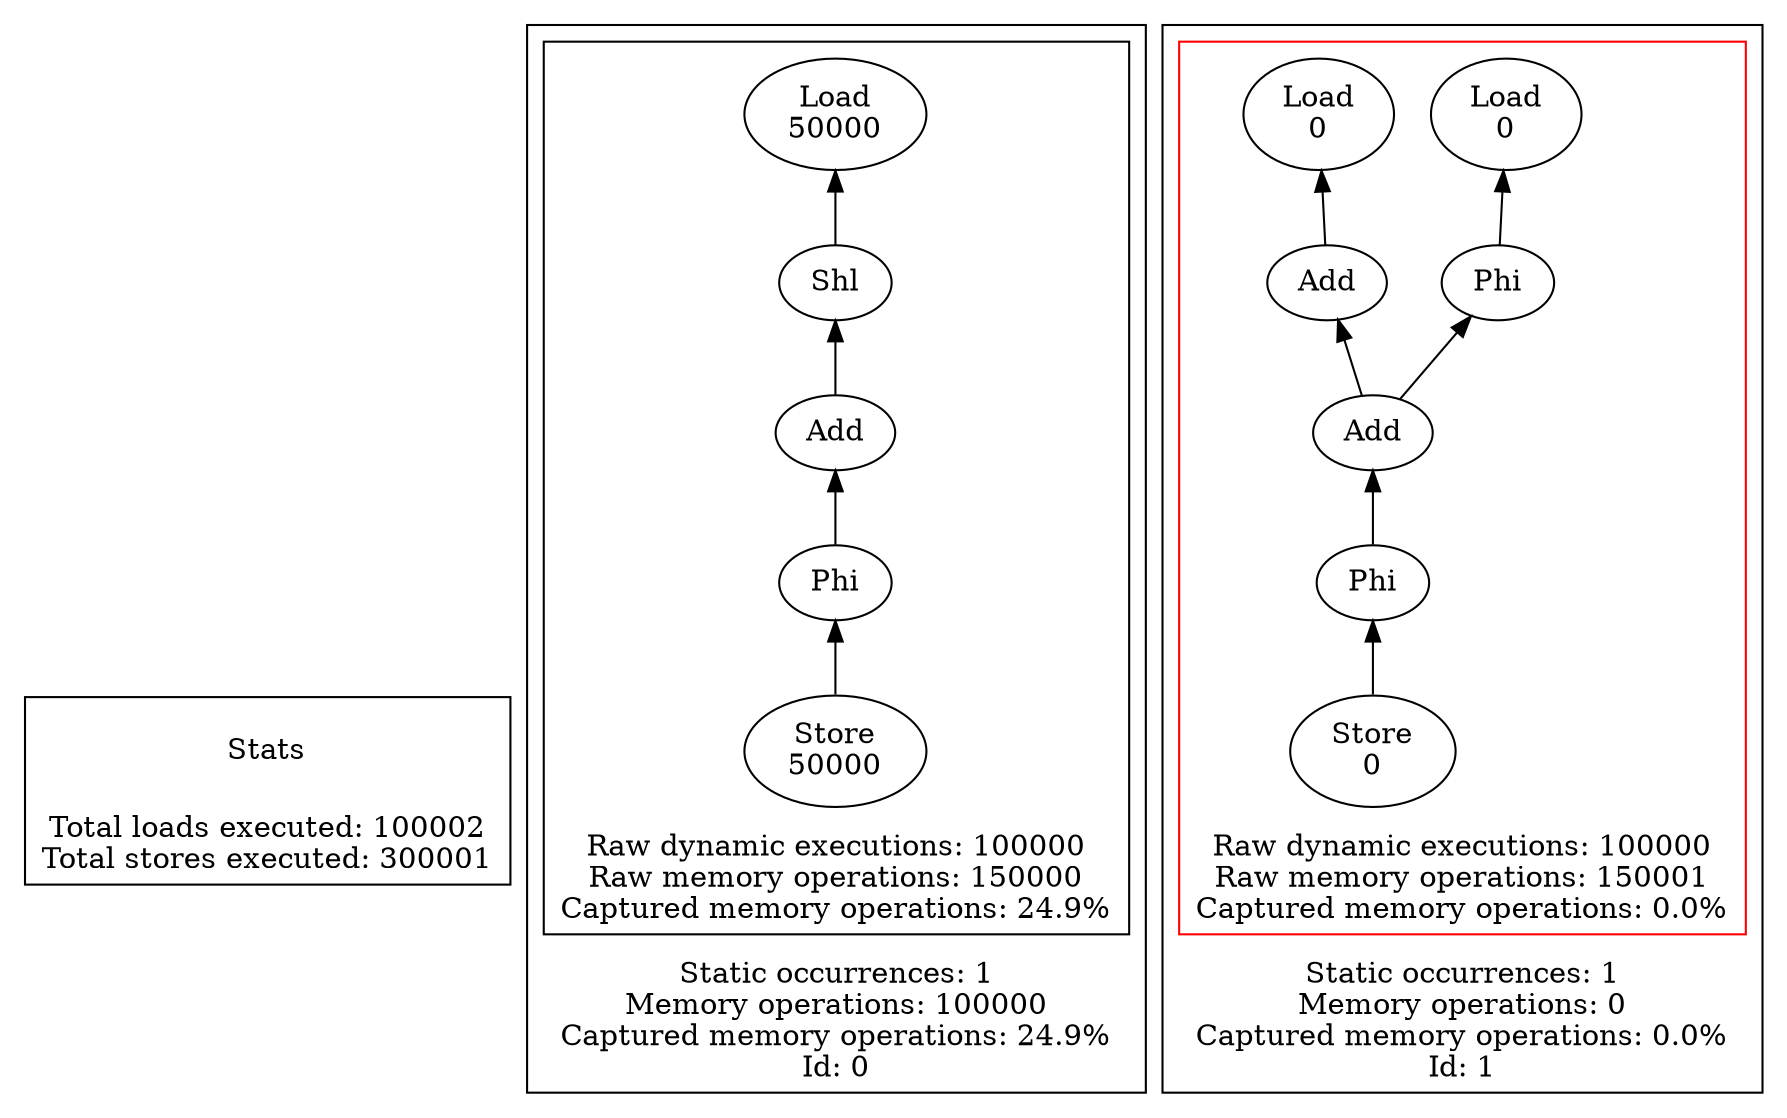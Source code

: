 strict digraph {
rankdir=BT
subgraph {
Stats [shape=plaintext]
cluster=true
label="Total loads executed: 100002\nTotal stores executed: 300001"
}
subgraph {
subgraph {
{
rank=min
"0_0_40" [label="Store\n50000"]
}
"0_0_39" [label="Phi"]
"0_0_40" -> "0_0_39"
"0_0_32" [label="Add"]
"0_0_39" -> "0_0_32"
"0_0_31" [label="Shl"]
"0_0_32" -> "0_0_31"
"0_0_30" [label="Load\n50000"]
"0_0_31" -> "0_0_30"
cluster=true
label="Raw dynamic executions: 100000\nRaw memory operations: 150000\nCaptured memory operations: 24.9%"
}
cluster=true
label="Static occurrences: 1\nMemory operations: 100000\nCaptured memory operations: 24.9%\nId: 0"
}
subgraph {
subgraph {
{
rank=min
"1_0_40" [label="Store\n0"]
}
"1_0_39" [label="Phi"]
"1_0_40" -> "1_0_39"
"1_0_36" [label="Add"]
"1_0_35" [label="Load\n0"]
"1_0_36" -> "1_0_35"
"1_0_37" [label="Add"]
"1_0_25" [label="Phi"]
"1_0_37" -> "1_0_25"
"1_0_21" [label="Load\n0"]
"1_0_25" -> "1_0_21"
"1_0_39" -> "1_0_37"
"1_0_37" -> "1_0_36"
cluster=true
label="Raw dynamic executions: 100000\nRaw memory operations: 150001\nCaptured memory operations: 0.0%"
color=red
}
cluster=true
label="Static occurrences: 1\nMemory operations: 0\nCaptured memory operations: 0.0%\nId: 1"
}
}
